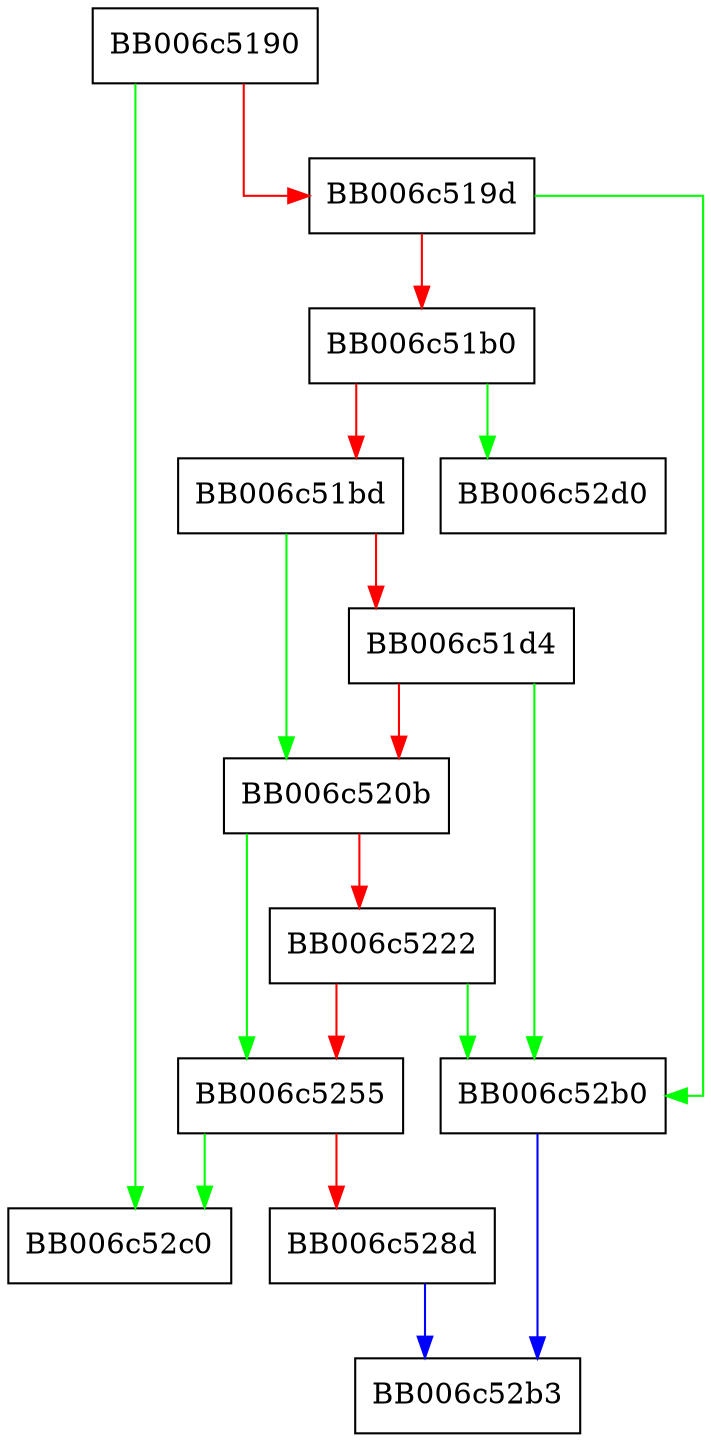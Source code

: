 digraph kdf_tls1_3_set_ctx_params {
  node [shape="box"];
  graph [splines=ortho];
  BB006c5190 -> BB006c52c0 [color="green"];
  BB006c5190 -> BB006c519d [color="red"];
  BB006c519d -> BB006c52b0 [color="green"];
  BB006c519d -> BB006c51b0 [color="red"];
  BB006c51b0 -> BB006c52d0 [color="green"];
  BB006c51b0 -> BB006c51bd [color="red"];
  BB006c51bd -> BB006c520b [color="green"];
  BB006c51bd -> BB006c51d4 [color="red"];
  BB006c51d4 -> BB006c52b0 [color="green"];
  BB006c51d4 -> BB006c520b [color="red"];
  BB006c520b -> BB006c5255 [color="green"];
  BB006c520b -> BB006c5222 [color="red"];
  BB006c5222 -> BB006c52b0 [color="green"];
  BB006c5222 -> BB006c5255 [color="red"];
  BB006c5255 -> BB006c52c0 [color="green"];
  BB006c5255 -> BB006c528d [color="red"];
  BB006c528d -> BB006c52b3 [color="blue"];
  BB006c52b0 -> BB006c52b3 [color="blue"];
}